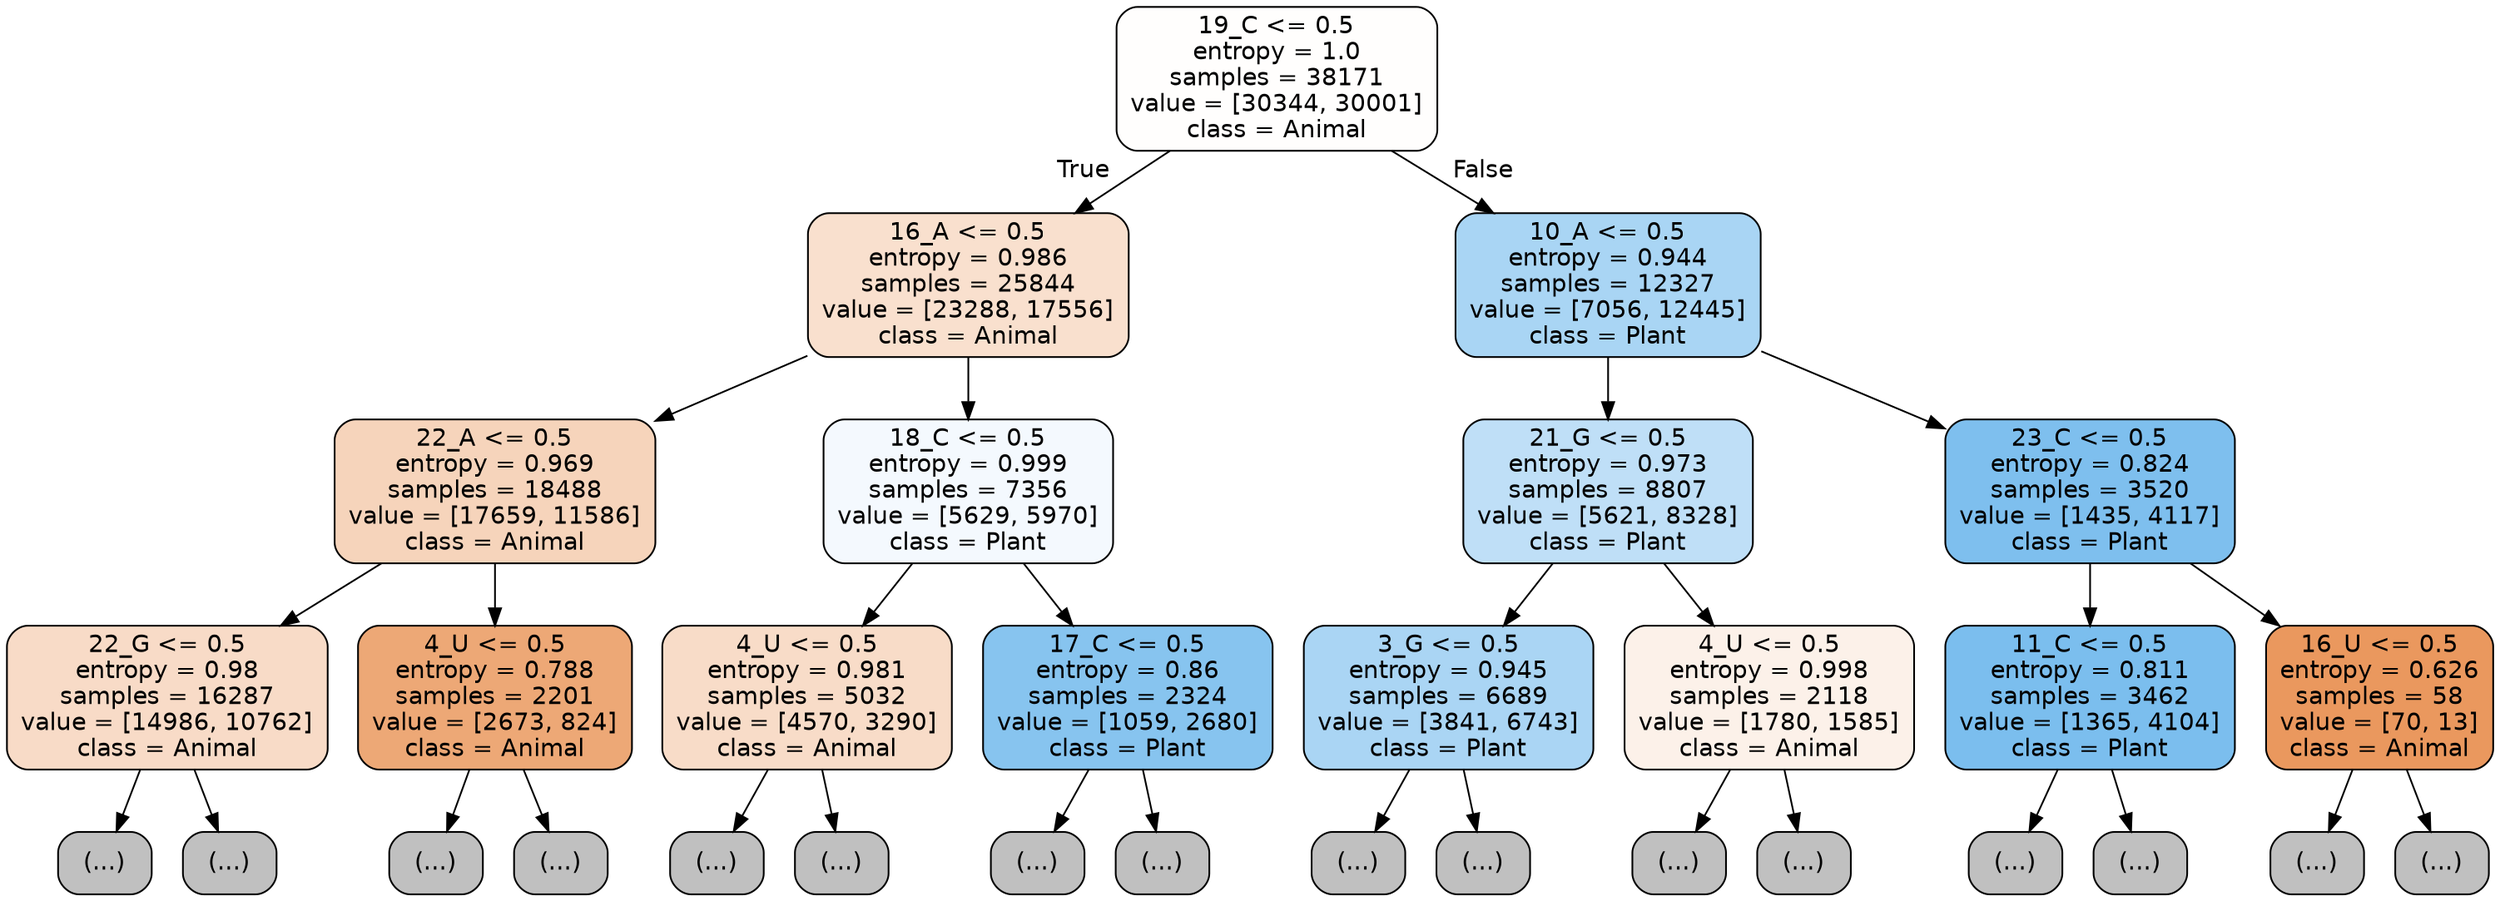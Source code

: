 digraph Tree {
node [shape=box, style="filled, rounded", color="black", fontname="helvetica"] ;
edge [fontname="helvetica"] ;
0 [label="19_C <= 0.5\nentropy = 1.0\nsamples = 38171\nvalue = [30344, 30001]\nclass = Animal", fillcolor="#fffefd"] ;
1 [label="16_A <= 0.5\nentropy = 0.986\nsamples = 25844\nvalue = [23288, 17556]\nclass = Animal", fillcolor="#f9e0ce"] ;
0 -> 1 [labeldistance=2.5, labelangle=45, headlabel="True"] ;
2 [label="22_A <= 0.5\nentropy = 0.969\nsamples = 18488\nvalue = [17659, 11586]\nclass = Animal", fillcolor="#f6d4bb"] ;
1 -> 2 ;
3 [label="22_G <= 0.5\nentropy = 0.98\nsamples = 16287\nvalue = [14986, 10762]\nclass = Animal", fillcolor="#f8dbc7"] ;
2 -> 3 ;
4 [label="(...)", fillcolor="#C0C0C0"] ;
3 -> 4 ;
7363 [label="(...)", fillcolor="#C0C0C0"] ;
3 -> 7363 ;
8478 [label="4_U <= 0.5\nentropy = 0.788\nsamples = 2201\nvalue = [2673, 824]\nclass = Animal", fillcolor="#eda876"] ;
2 -> 8478 ;
8479 [label="(...)", fillcolor="#C0C0C0"] ;
8478 -> 8479 ;
9292 [label="(...)", fillcolor="#C0C0C0"] ;
8478 -> 9292 ;
9555 [label="18_C <= 0.5\nentropy = 0.999\nsamples = 7356\nvalue = [5629, 5970]\nclass = Plant", fillcolor="#f4f9fe"] ;
1 -> 9555 ;
9556 [label="4_U <= 0.5\nentropy = 0.981\nsamples = 5032\nvalue = [4570, 3290]\nclass = Animal", fillcolor="#f8dcc8"] ;
9555 -> 9556 ;
9557 [label="(...)", fillcolor="#C0C0C0"] ;
9556 -> 9557 ;
11486 [label="(...)", fillcolor="#C0C0C0"] ;
9556 -> 11486 ;
12015 [label="17_C <= 0.5\nentropy = 0.86\nsamples = 2324\nvalue = [1059, 2680]\nclass = Plant", fillcolor="#87c4ef"] ;
9555 -> 12015 ;
12016 [label="(...)", fillcolor="#C0C0C0"] ;
12015 -> 12016 ;
12593 [label="(...)", fillcolor="#C0C0C0"] ;
12015 -> 12593 ;
12748 [label="10_A <= 0.5\nentropy = 0.944\nsamples = 12327\nvalue = [7056, 12445]\nclass = Plant", fillcolor="#a9d5f4"] ;
0 -> 12748 [labeldistance=2.5, labelangle=-45, headlabel="False"] ;
12749 [label="21_G <= 0.5\nentropy = 0.973\nsamples = 8807\nvalue = [5621, 8328]\nclass = Plant", fillcolor="#bfdff7"] ;
12748 -> 12749 ;
12750 [label="3_G <= 0.5\nentropy = 0.945\nsamples = 6689\nvalue = [3841, 6743]\nclass = Plant", fillcolor="#aad5f4"] ;
12749 -> 12750 ;
12751 [label="(...)", fillcolor="#C0C0C0"] ;
12750 -> 12751 ;
14704 [label="(...)", fillcolor="#C0C0C0"] ;
12750 -> 14704 ;
15427 [label="4_U <= 0.5\nentropy = 0.998\nsamples = 2118\nvalue = [1780, 1585]\nclass = Animal", fillcolor="#fcf1e9"] ;
12749 -> 15427 ;
15428 [label="(...)", fillcolor="#C0C0C0"] ;
15427 -> 15428 ;
16053 [label="(...)", fillcolor="#C0C0C0"] ;
15427 -> 16053 ;
16216 [label="23_C <= 0.5\nentropy = 0.824\nsamples = 3520\nvalue = [1435, 4117]\nclass = Plant", fillcolor="#7ebfee"] ;
12748 -> 16216 ;
16217 [label="11_C <= 0.5\nentropy = 0.811\nsamples = 3462\nvalue = [1365, 4104]\nclass = Plant", fillcolor="#7bbeee"] ;
16216 -> 16217 ;
16218 [label="(...)", fillcolor="#C0C0C0"] ;
16217 -> 16218 ;
16921 [label="(...)", fillcolor="#C0C0C0"] ;
16217 -> 16921 ;
17068 [label="16_U <= 0.5\nentropy = 0.626\nsamples = 58\nvalue = [70, 13]\nclass = Animal", fillcolor="#ea985e"] ;
16216 -> 17068 ;
17069 [label="(...)", fillcolor="#C0C0C0"] ;
17068 -> 17069 ;
17086 [label="(...)", fillcolor="#C0C0C0"] ;
17068 -> 17086 ;
}